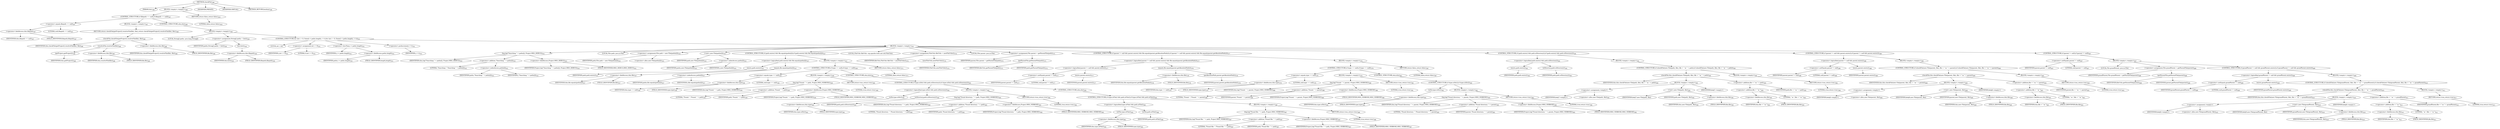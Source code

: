 digraph "checkFile" {  
"630" [label = <(METHOD,checkFile)<SUB>346</SUB>> ]
"60" [label = <(PARAM,this)<SUB>346</SUB>> ]
"631" [label = <(BLOCK,&lt;empty&gt;,&lt;empty&gt;)<SUB>346</SUB>> ]
"632" [label = <(CONTROL_STRUCTURE,if (filepath == null),if (filepath == null))<SUB>347</SUB>> ]
"633" [label = <(&lt;operator&gt;.equals,filepath == null)<SUB>347</SUB>> ]
"634" [label = <(&lt;operator&gt;.fieldAccess,this.filepath)<SUB>347</SUB>> ]
"635" [label = <(IDENTIFIER,this,filepath == null)<SUB>347</SUB>> ]
"636" [label = <(FIELD_IDENTIFIER,filepath,filepath)<SUB>347</SUB>> ]
"637" [label = <(LITERAL,null,filepath == null)<SUB>347</SUB>> ]
"638" [label = <(BLOCK,&lt;empty&gt;,&lt;empty&gt;)<SUB>347</SUB>> ]
"639" [label = <(RETURN,return checkFile(getProject().resolveFile(file), file);,return checkFile(getProject().resolveFile(file), file);)<SUB>348</SUB>> ]
"640" [label = <(checkFile,checkFile(getProject().resolveFile(file), file))<SUB>348</SUB>> ]
"61" [label = <(IDENTIFIER,this,checkFile(getProject().resolveFile(file), file))<SUB>348</SUB>> ]
"641" [label = <(resolveFile,resolveFile(file))<SUB>348</SUB>> ]
"642" [label = <(getProject,getProject())<SUB>348</SUB>> ]
"59" [label = <(IDENTIFIER,this,getProject())<SUB>348</SUB>> ]
"643" [label = <(&lt;operator&gt;.fieldAccess,this.file)<SUB>348</SUB>> ]
"644" [label = <(IDENTIFIER,this,resolveFile(file))<SUB>348</SUB>> ]
"645" [label = <(FIELD_IDENTIFIER,file,file)<SUB>348</SUB>> ]
"646" [label = <(&lt;operator&gt;.fieldAccess,this.file)<SUB>348</SUB>> ]
"647" [label = <(IDENTIFIER,this,checkFile(getProject().resolveFile(file), file))<SUB>348</SUB>> ]
"648" [label = <(FIELD_IDENTIFIER,file,file)<SUB>348</SUB>> ]
"649" [label = <(CONTROL_STRUCTURE,else,else)<SUB>349</SUB>> ]
"650" [label = <(BLOCK,&lt;empty&gt;,&lt;empty&gt;)<SUB>349</SUB>> ]
"651" [label = <(LOCAL,String[] paths: java.lang.String[])> ]
"652" [label = <(&lt;operator&gt;.assignment,String[] paths = list())<SUB>350</SUB>> ]
"653" [label = <(IDENTIFIER,paths,String[] paths = list())<SUB>350</SUB>> ]
"654" [label = <(list,list())<SUB>350</SUB>> ]
"655" [label = <(&lt;operator&gt;.fieldAccess,this.filepath)<SUB>350</SUB>> ]
"656" [label = <(IDENTIFIER,this,list())<SUB>350</SUB>> ]
"657" [label = <(FIELD_IDENTIFIER,filepath,filepath)<SUB>350</SUB>> ]
"658" [label = <(CONTROL_STRUCTURE,for (int i = 0; Some(i &lt; paths.length); ++i),for (int i = 0; Some(i &lt; paths.length); ++i))<SUB>351</SUB>> ]
"659" [label = <(LOCAL,int i: int)> ]
"660" [label = <(&lt;operator&gt;.assignment,int i = 0)<SUB>351</SUB>> ]
"661" [label = <(IDENTIFIER,i,int i = 0)<SUB>351</SUB>> ]
"662" [label = <(LITERAL,0,int i = 0)<SUB>351</SUB>> ]
"663" [label = <(&lt;operator&gt;.lessThan,i &lt; paths.length)<SUB>351</SUB>> ]
"664" [label = <(IDENTIFIER,i,i &lt; paths.length)<SUB>351</SUB>> ]
"665" [label = <(&lt;operator&gt;.fieldAccess,paths.length)<SUB>351</SUB>> ]
"666" [label = <(IDENTIFIER,paths,i &lt; paths.length)<SUB>351</SUB>> ]
"667" [label = <(FIELD_IDENTIFIER,length,length)<SUB>351</SUB>> ]
"668" [label = <(&lt;operator&gt;.preIncrement,++i)<SUB>351</SUB>> ]
"669" [label = <(IDENTIFIER,i,++i)<SUB>351</SUB>> ]
"670" [label = <(BLOCK,&lt;empty&gt;,&lt;empty&gt;)<SUB>351</SUB>> ]
"671" [label = <(log,log(&quot;Searching &quot; + paths[i], Project.MSG_DEBUG))<SUB>352</SUB>> ]
"62" [label = <(IDENTIFIER,this,log(&quot;Searching &quot; + paths[i], Project.MSG_DEBUG))<SUB>352</SUB>> ]
"672" [label = <(&lt;operator&gt;.addition,&quot;Searching &quot; + paths[i])<SUB>352</SUB>> ]
"673" [label = <(LITERAL,&quot;Searching &quot;,&quot;Searching &quot; + paths[i])<SUB>352</SUB>> ]
"674" [label = <(&lt;operator&gt;.indexAccess,paths[i])<SUB>352</SUB>> ]
"675" [label = <(IDENTIFIER,paths,&quot;Searching &quot; + paths[i])<SUB>352</SUB>> ]
"676" [label = <(IDENTIFIER,i,&quot;Searching &quot; + paths[i])<SUB>352</SUB>> ]
"677" [label = <(&lt;operator&gt;.fieldAccess,Project.MSG_DEBUG)<SUB>352</SUB>> ]
"678" [label = <(IDENTIFIER,Project,log(&quot;Searching &quot; + paths[i], Project.MSG_DEBUG))<SUB>352</SUB>> ]
"679" [label = <(FIELD_IDENTIFIER,MSG_DEBUG,MSG_DEBUG)<SUB>352</SUB>> ]
"64" [label = <(LOCAL,File path: java.io.File)> ]
"680" [label = <(&lt;operator&gt;.assignment,File path = new File(paths[i]))<SUB>353</SUB>> ]
"681" [label = <(IDENTIFIER,path,File path = new File(paths[i]))<SUB>353</SUB>> ]
"682" [label = <(&lt;operator&gt;.alloc,new File(paths[i]))<SUB>353</SUB>> ]
"683" [label = <(&lt;init&gt;,new File(paths[i]))<SUB>353</SUB>> ]
"63" [label = <(IDENTIFIER,path,new File(paths[i]))<SUB>353</SUB>> ]
"684" [label = <(&lt;operator&gt;.indexAccess,paths[i])<SUB>353</SUB>> ]
"685" [label = <(IDENTIFIER,paths,new File(paths[i]))<SUB>353</SUB>> ]
"686" [label = <(IDENTIFIER,i,new File(paths[i]))<SUB>353</SUB>> ]
"687" [label = <(CONTROL_STRUCTURE,if (path.exists() &amp;&amp; file.equals(paths[i])),if (path.exists() &amp;&amp; file.equals(paths[i])))<SUB>357</SUB>> ]
"688" [label = <(&lt;operator&gt;.logicalAnd,path.exists() &amp;&amp; file.equals(paths[i]))<SUB>357</SUB>> ]
"689" [label = <(exists,path.exists())<SUB>357</SUB>> ]
"690" [label = <(IDENTIFIER,path,path.exists())<SUB>357</SUB>> ]
"691" [label = <(equals,file.equals(paths[i]))<SUB>357</SUB>> ]
"692" [label = <(&lt;operator&gt;.fieldAccess,this.file)<SUB>357</SUB>> ]
"693" [label = <(IDENTIFIER,this,file.equals(paths[i]))<SUB>357</SUB>> ]
"694" [label = <(FIELD_IDENTIFIER,file,file)<SUB>357</SUB>> ]
"695" [label = <(&lt;operator&gt;.indexAccess,paths[i])<SUB>357</SUB>> ]
"696" [label = <(IDENTIFIER,paths,file.equals(paths[i]))<SUB>357</SUB>> ]
"697" [label = <(IDENTIFIER,i,file.equals(paths[i]))<SUB>357</SUB>> ]
"698" [label = <(BLOCK,&lt;empty&gt;,&lt;empty&gt;)<SUB>357</SUB>> ]
"699" [label = <(CONTROL_STRUCTURE,if (type == null),if (type == null))<SUB>358</SUB>> ]
"700" [label = <(&lt;operator&gt;.equals,type == null)<SUB>358</SUB>> ]
"701" [label = <(&lt;operator&gt;.fieldAccess,this.type)<SUB>358</SUB>> ]
"702" [label = <(IDENTIFIER,this,type == null)<SUB>358</SUB>> ]
"703" [label = <(FIELD_IDENTIFIER,type,type)<SUB>358</SUB>> ]
"704" [label = <(LITERAL,null,type == null)<SUB>358</SUB>> ]
"705" [label = <(BLOCK,&lt;empty&gt;,&lt;empty&gt;)<SUB>358</SUB>> ]
"706" [label = <(log,log(&quot;Found: &quot; + path, Project.MSG_VERBOSE))<SUB>359</SUB>> ]
"65" [label = <(IDENTIFIER,this,log(&quot;Found: &quot; + path, Project.MSG_VERBOSE))<SUB>359</SUB>> ]
"707" [label = <(&lt;operator&gt;.addition,&quot;Found: &quot; + path)<SUB>359</SUB>> ]
"708" [label = <(LITERAL,&quot;Found: &quot;,&quot;Found: &quot; + path)<SUB>359</SUB>> ]
"709" [label = <(IDENTIFIER,path,&quot;Found: &quot; + path)<SUB>359</SUB>> ]
"710" [label = <(&lt;operator&gt;.fieldAccess,Project.MSG_VERBOSE)<SUB>359</SUB>> ]
"711" [label = <(IDENTIFIER,Project,log(&quot;Found: &quot; + path, Project.MSG_VERBOSE))<SUB>359</SUB>> ]
"712" [label = <(FIELD_IDENTIFIER,MSG_VERBOSE,MSG_VERBOSE)<SUB>359</SUB>> ]
"713" [label = <(RETURN,return true;,return true;)<SUB>360</SUB>> ]
"714" [label = <(LITERAL,true,return true;)<SUB>360</SUB>> ]
"715" [label = <(CONTROL_STRUCTURE,else,else)<SUB>361</SUB>> ]
"716" [label = <(CONTROL_STRUCTURE,if (type.isDir() &amp;&amp; path.isDirectory()),if (type.isDir() &amp;&amp; path.isDirectory()))<SUB>361</SUB>> ]
"717" [label = <(&lt;operator&gt;.logicalAnd,type.isDir() &amp;&amp; path.isDirectory())<SUB>361</SUB>> ]
"718" [label = <(isDir,type.isDir())<SUB>361</SUB>> ]
"719" [label = <(&lt;operator&gt;.fieldAccess,this.type)<SUB>361</SUB>> ]
"720" [label = <(IDENTIFIER,this,type.isDir())<SUB>361</SUB>> ]
"721" [label = <(FIELD_IDENTIFIER,type,type)<SUB>361</SUB>> ]
"722" [label = <(isDirectory,path.isDirectory())<SUB>362</SUB>> ]
"723" [label = <(IDENTIFIER,path,path.isDirectory())<SUB>362</SUB>> ]
"724" [label = <(BLOCK,&lt;empty&gt;,&lt;empty&gt;)<SUB>362</SUB>> ]
"725" [label = <(log,log(&quot;Found directory: &quot; + path, Project.MSG_VERBOSE))<SUB>363</SUB>> ]
"66" [label = <(IDENTIFIER,this,log(&quot;Found directory: &quot; + path, Project.MSG_VERBOSE))<SUB>363</SUB>> ]
"726" [label = <(&lt;operator&gt;.addition,&quot;Found directory: &quot; + path)<SUB>363</SUB>> ]
"727" [label = <(LITERAL,&quot;Found directory: &quot;,&quot;Found directory: &quot; + path)<SUB>363</SUB>> ]
"728" [label = <(IDENTIFIER,path,&quot;Found directory: &quot; + path)<SUB>363</SUB>> ]
"729" [label = <(&lt;operator&gt;.fieldAccess,Project.MSG_VERBOSE)<SUB>363</SUB>> ]
"730" [label = <(IDENTIFIER,Project,log(&quot;Found directory: &quot; + path, Project.MSG_VERBOSE))<SUB>363</SUB>> ]
"731" [label = <(FIELD_IDENTIFIER,MSG_VERBOSE,MSG_VERBOSE)<SUB>363</SUB>> ]
"732" [label = <(RETURN,return true;,return true;)<SUB>364</SUB>> ]
"733" [label = <(LITERAL,true,return true;)<SUB>364</SUB>> ]
"734" [label = <(CONTROL_STRUCTURE,else,else)<SUB>365</SUB>> ]
"735" [label = <(CONTROL_STRUCTURE,if (type.isFile() &amp;&amp; path.isFile()),if (type.isFile() &amp;&amp; path.isFile()))<SUB>365</SUB>> ]
"736" [label = <(&lt;operator&gt;.logicalAnd,type.isFile() &amp;&amp; path.isFile())<SUB>365</SUB>> ]
"737" [label = <(isFile,type.isFile())<SUB>365</SUB>> ]
"738" [label = <(&lt;operator&gt;.fieldAccess,this.type)<SUB>365</SUB>> ]
"739" [label = <(IDENTIFIER,this,type.isFile())<SUB>365</SUB>> ]
"740" [label = <(FIELD_IDENTIFIER,type,type)<SUB>365</SUB>> ]
"741" [label = <(isFile,path.isFile())<SUB>366</SUB>> ]
"742" [label = <(IDENTIFIER,path,path.isFile())<SUB>366</SUB>> ]
"743" [label = <(BLOCK,&lt;empty&gt;,&lt;empty&gt;)<SUB>366</SUB>> ]
"744" [label = <(log,log(&quot;Found file: &quot; + path, Project.MSG_VERBOSE))<SUB>367</SUB>> ]
"67" [label = <(IDENTIFIER,this,log(&quot;Found file: &quot; + path, Project.MSG_VERBOSE))<SUB>367</SUB>> ]
"745" [label = <(&lt;operator&gt;.addition,&quot;Found file: &quot; + path)<SUB>367</SUB>> ]
"746" [label = <(LITERAL,&quot;Found file: &quot;,&quot;Found file: &quot; + path)<SUB>367</SUB>> ]
"747" [label = <(IDENTIFIER,path,&quot;Found file: &quot; + path)<SUB>367</SUB>> ]
"748" [label = <(&lt;operator&gt;.fieldAccess,Project.MSG_VERBOSE)<SUB>367</SUB>> ]
"749" [label = <(IDENTIFIER,Project,log(&quot;Found file: &quot; + path, Project.MSG_VERBOSE))<SUB>367</SUB>> ]
"750" [label = <(FIELD_IDENTIFIER,MSG_VERBOSE,MSG_VERBOSE)<SUB>367</SUB>> ]
"751" [label = <(RETURN,return true;,return true;)<SUB>368</SUB>> ]
"752" [label = <(LITERAL,true,return true;)<SUB>368</SUB>> ]
"753" [label = <(RETURN,return false;,return false;)<SUB>371</SUB>> ]
"754" [label = <(LITERAL,false,return false;)<SUB>371</SUB>> ]
"755" [label = <(LOCAL,FileUtils fileUtils: org.apache.tools.ant.util.FileUtils)> ]
"756" [label = <(&lt;operator&gt;.assignment,FileUtils fileUtils = newFileUtils())<SUB>374</SUB>> ]
"757" [label = <(IDENTIFIER,fileUtils,FileUtils fileUtils = newFileUtils())<SUB>374</SUB>> ]
"758" [label = <(newFileUtils,newFileUtils())<SUB>374</SUB>> ]
"759" [label = <(IDENTIFIER,FileUtils,newFileUtils())<SUB>374</SUB>> ]
"760" [label = <(LOCAL,File parent: java.io.File)> ]
"761" [label = <(&lt;operator&gt;.assignment,File parent = getParentFile(path))<SUB>375</SUB>> ]
"762" [label = <(IDENTIFIER,parent,File parent = getParentFile(path))<SUB>375</SUB>> ]
"763" [label = <(getParentFile,getParentFile(path))<SUB>375</SUB>> ]
"764" [label = <(IDENTIFIER,fileUtils,getParentFile(path))<SUB>375</SUB>> ]
"765" [label = <(IDENTIFIER,path,getParentFile(path))<SUB>375</SUB>> ]
"766" [label = <(CONTROL_STRUCTURE,if (parent != null &amp;&amp; parent.exists() &amp;&amp; file.equals(parent.getAbsolutePath())),if (parent != null &amp;&amp; parent.exists() &amp;&amp; file.equals(parent.getAbsolutePath())))<SUB>377</SUB>> ]
"767" [label = <(&lt;operator&gt;.logicalAnd,parent != null &amp;&amp; parent.exists() &amp;&amp; file.equals(parent.getAbsolutePath()))<SUB>377</SUB>> ]
"768" [label = <(&lt;operator&gt;.logicalAnd,parent != null &amp;&amp; parent.exists())<SUB>377</SUB>> ]
"769" [label = <(&lt;operator&gt;.notEquals,parent != null)<SUB>377</SUB>> ]
"770" [label = <(IDENTIFIER,parent,parent != null)<SUB>377</SUB>> ]
"771" [label = <(LITERAL,null,parent != null)<SUB>377</SUB>> ]
"772" [label = <(exists,parent.exists())<SUB>377</SUB>> ]
"773" [label = <(IDENTIFIER,parent,parent.exists())<SUB>377</SUB>> ]
"774" [label = <(equals,file.equals(parent.getAbsolutePath()))<SUB>378</SUB>> ]
"775" [label = <(&lt;operator&gt;.fieldAccess,this.file)<SUB>378</SUB>> ]
"776" [label = <(IDENTIFIER,this,file.equals(parent.getAbsolutePath()))<SUB>378</SUB>> ]
"777" [label = <(FIELD_IDENTIFIER,file,file)<SUB>378</SUB>> ]
"778" [label = <(getAbsolutePath,parent.getAbsolutePath())<SUB>378</SUB>> ]
"779" [label = <(IDENTIFIER,parent,parent.getAbsolutePath())<SUB>378</SUB>> ]
"780" [label = <(BLOCK,&lt;empty&gt;,&lt;empty&gt;)<SUB>378</SUB>> ]
"781" [label = <(CONTROL_STRUCTURE,if (type == null),if (type == null))<SUB>379</SUB>> ]
"782" [label = <(&lt;operator&gt;.equals,type == null)<SUB>379</SUB>> ]
"783" [label = <(&lt;operator&gt;.fieldAccess,this.type)<SUB>379</SUB>> ]
"784" [label = <(IDENTIFIER,this,type == null)<SUB>379</SUB>> ]
"785" [label = <(FIELD_IDENTIFIER,type,type)<SUB>379</SUB>> ]
"786" [label = <(LITERAL,null,type == null)<SUB>379</SUB>> ]
"787" [label = <(BLOCK,&lt;empty&gt;,&lt;empty&gt;)<SUB>379</SUB>> ]
"788" [label = <(log,log(&quot;Found: &quot; + parent, Project.MSG_VERBOSE))<SUB>380</SUB>> ]
"68" [label = <(IDENTIFIER,this,log(&quot;Found: &quot; + parent, Project.MSG_VERBOSE))<SUB>380</SUB>> ]
"789" [label = <(&lt;operator&gt;.addition,&quot;Found: &quot; + parent)<SUB>380</SUB>> ]
"790" [label = <(LITERAL,&quot;Found: &quot;,&quot;Found: &quot; + parent)<SUB>380</SUB>> ]
"791" [label = <(IDENTIFIER,parent,&quot;Found: &quot; + parent)<SUB>380</SUB>> ]
"792" [label = <(&lt;operator&gt;.fieldAccess,Project.MSG_VERBOSE)<SUB>380</SUB>> ]
"793" [label = <(IDENTIFIER,Project,log(&quot;Found: &quot; + parent, Project.MSG_VERBOSE))<SUB>380</SUB>> ]
"794" [label = <(FIELD_IDENTIFIER,MSG_VERBOSE,MSG_VERBOSE)<SUB>380</SUB>> ]
"795" [label = <(RETURN,return true;,return true;)<SUB>381</SUB>> ]
"796" [label = <(LITERAL,true,return true;)<SUB>381</SUB>> ]
"797" [label = <(CONTROL_STRUCTURE,else,else)<SUB>382</SUB>> ]
"798" [label = <(CONTROL_STRUCTURE,if (type.isDir()),if (type.isDir()))<SUB>382</SUB>> ]
"799" [label = <(isDir,type.isDir())<SUB>382</SUB>> ]
"800" [label = <(&lt;operator&gt;.fieldAccess,this.type)<SUB>382</SUB>> ]
"801" [label = <(IDENTIFIER,this,type.isDir())<SUB>382</SUB>> ]
"802" [label = <(FIELD_IDENTIFIER,type,type)<SUB>382</SUB>> ]
"803" [label = <(BLOCK,&lt;empty&gt;,&lt;empty&gt;)<SUB>382</SUB>> ]
"804" [label = <(log,log(&quot;Found directory: &quot; + parent, Project.MSG_VERBOSE))<SUB>383</SUB>> ]
"69" [label = <(IDENTIFIER,this,log(&quot;Found directory: &quot; + parent, Project.MSG_VERBOSE))<SUB>383</SUB>> ]
"805" [label = <(&lt;operator&gt;.addition,&quot;Found directory: &quot; + parent)<SUB>383</SUB>> ]
"806" [label = <(LITERAL,&quot;Found directory: &quot;,&quot;Found directory: &quot; + parent)<SUB>383</SUB>> ]
"807" [label = <(IDENTIFIER,parent,&quot;Found directory: &quot; + parent)<SUB>383</SUB>> ]
"808" [label = <(&lt;operator&gt;.fieldAccess,Project.MSG_VERBOSE)<SUB>383</SUB>> ]
"809" [label = <(IDENTIFIER,Project,log(&quot;Found directory: &quot; + parent, Project.MSG_VERBOSE))<SUB>383</SUB>> ]
"810" [label = <(FIELD_IDENTIFIER,MSG_VERBOSE,MSG_VERBOSE)<SUB>383</SUB>> ]
"811" [label = <(RETURN,return true;,return true;)<SUB>384</SUB>> ]
"812" [label = <(LITERAL,true,return true;)<SUB>384</SUB>> ]
"813" [label = <(RETURN,return false;,return false;)<SUB>387</SUB>> ]
"814" [label = <(LITERAL,false,return false;)<SUB>387</SUB>> ]
"815" [label = <(CONTROL_STRUCTURE,if (path.exists() &amp;&amp; path.isDirectory()),if (path.exists() &amp;&amp; path.isDirectory()))<SUB>391</SUB>> ]
"816" [label = <(&lt;operator&gt;.logicalAnd,path.exists() &amp;&amp; path.isDirectory())<SUB>391</SUB>> ]
"817" [label = <(exists,path.exists())<SUB>391</SUB>> ]
"818" [label = <(IDENTIFIER,path,path.exists())<SUB>391</SUB>> ]
"819" [label = <(isDirectory,path.isDirectory())<SUB>391</SUB>> ]
"820" [label = <(IDENTIFIER,path,path.isDirectory())<SUB>391</SUB>> ]
"821" [label = <(BLOCK,&lt;empty&gt;,&lt;empty&gt;)<SUB>391</SUB>> ]
"822" [label = <(CONTROL_STRUCTURE,if (checkFile(new File(path, file), file + &quot; in &quot; + path)),if (checkFile(new File(path, file), file + &quot; in &quot; + path)))<SUB>392</SUB>> ]
"823" [label = <(checkFile,this.checkFile(new File(path, file), file + &quot; in &quot; + path))<SUB>392</SUB>> ]
"70" [label = <(IDENTIFIER,this,this.checkFile(new File(path, file), file + &quot; in &quot; + path))<SUB>392</SUB>> ]
"824" [label = <(BLOCK,&lt;empty&gt;,&lt;empty&gt;)<SUB>392</SUB>> ]
"825" [label = <(&lt;operator&gt;.assignment,&lt;empty&gt;)> ]
"826" [label = <(IDENTIFIER,$obj7,&lt;empty&gt;)> ]
"827" [label = <(&lt;operator&gt;.alloc,new File(path, file))<SUB>392</SUB>> ]
"828" [label = <(&lt;init&gt;,new File(path, file))<SUB>392</SUB>> ]
"829" [label = <(IDENTIFIER,$obj7,new File(path, file))> ]
"830" [label = <(IDENTIFIER,path,new File(path, file))<SUB>392</SUB>> ]
"831" [label = <(&lt;operator&gt;.fieldAccess,this.file)<SUB>392</SUB>> ]
"832" [label = <(IDENTIFIER,this,new File(path, file))<SUB>392</SUB>> ]
"833" [label = <(FIELD_IDENTIFIER,file,file)<SUB>392</SUB>> ]
"834" [label = <(IDENTIFIER,$obj7,&lt;empty&gt;)> ]
"835" [label = <(&lt;operator&gt;.addition,file + &quot; in &quot; + path)<SUB>393</SUB>> ]
"836" [label = <(&lt;operator&gt;.addition,file + &quot; in &quot;)<SUB>393</SUB>> ]
"837" [label = <(&lt;operator&gt;.fieldAccess,this.file)<SUB>393</SUB>> ]
"838" [label = <(IDENTIFIER,this,file + &quot; in &quot;)<SUB>393</SUB>> ]
"839" [label = <(FIELD_IDENTIFIER,file,file)<SUB>393</SUB>> ]
"840" [label = <(LITERAL,&quot; in &quot;,file + &quot; in &quot;)<SUB>393</SUB>> ]
"841" [label = <(IDENTIFIER,path,file + &quot; in &quot; + path)<SUB>393</SUB>> ]
"842" [label = <(BLOCK,&lt;empty&gt;,&lt;empty&gt;)<SUB>393</SUB>> ]
"843" [label = <(RETURN,return true;,return true;)<SUB>394</SUB>> ]
"844" [label = <(LITERAL,true,return true;)<SUB>394</SUB>> ]
"845" [label = <(CONTROL_STRUCTURE,if (parent != null &amp;&amp; parent.exists()),if (parent != null &amp;&amp; parent.exists()))<SUB>399</SUB>> ]
"846" [label = <(&lt;operator&gt;.logicalAnd,parent != null &amp;&amp; parent.exists())<SUB>399</SUB>> ]
"847" [label = <(&lt;operator&gt;.notEquals,parent != null)<SUB>399</SUB>> ]
"848" [label = <(IDENTIFIER,parent,parent != null)<SUB>399</SUB>> ]
"849" [label = <(LITERAL,null,parent != null)<SUB>399</SUB>> ]
"850" [label = <(exists,parent.exists())<SUB>399</SUB>> ]
"851" [label = <(IDENTIFIER,parent,parent.exists())<SUB>399</SUB>> ]
"852" [label = <(BLOCK,&lt;empty&gt;,&lt;empty&gt;)<SUB>399</SUB>> ]
"853" [label = <(CONTROL_STRUCTURE,if (checkFile(new File(parent, file), file + &quot; in &quot; + parent)),if (checkFile(new File(parent, file), file + &quot; in &quot; + parent)))<SUB>400</SUB>> ]
"854" [label = <(checkFile,this.checkFile(new File(parent, file), file + &quot; in &quot; + parent))<SUB>400</SUB>> ]
"71" [label = <(IDENTIFIER,this,this.checkFile(new File(parent, file), file + &quot; in &quot; + parent))<SUB>400</SUB>> ]
"855" [label = <(BLOCK,&lt;empty&gt;,&lt;empty&gt;)<SUB>400</SUB>> ]
"856" [label = <(&lt;operator&gt;.assignment,&lt;empty&gt;)> ]
"857" [label = <(IDENTIFIER,$obj8,&lt;empty&gt;)> ]
"858" [label = <(&lt;operator&gt;.alloc,new File(parent, file))<SUB>400</SUB>> ]
"859" [label = <(&lt;init&gt;,new File(parent, file))<SUB>400</SUB>> ]
"860" [label = <(IDENTIFIER,$obj8,new File(parent, file))> ]
"861" [label = <(IDENTIFIER,parent,new File(parent, file))<SUB>400</SUB>> ]
"862" [label = <(&lt;operator&gt;.fieldAccess,this.file)<SUB>400</SUB>> ]
"863" [label = <(IDENTIFIER,this,new File(parent, file))<SUB>400</SUB>> ]
"864" [label = <(FIELD_IDENTIFIER,file,file)<SUB>400</SUB>> ]
"865" [label = <(IDENTIFIER,$obj8,&lt;empty&gt;)> ]
"866" [label = <(&lt;operator&gt;.addition,file + &quot; in &quot; + parent)<SUB>401</SUB>> ]
"867" [label = <(&lt;operator&gt;.addition,file + &quot; in &quot;)<SUB>401</SUB>> ]
"868" [label = <(&lt;operator&gt;.fieldAccess,this.file)<SUB>401</SUB>> ]
"869" [label = <(IDENTIFIER,this,file + &quot; in &quot;)<SUB>401</SUB>> ]
"870" [label = <(FIELD_IDENTIFIER,file,file)<SUB>401</SUB>> ]
"871" [label = <(LITERAL,&quot; in &quot;,file + &quot; in &quot;)<SUB>401</SUB>> ]
"872" [label = <(IDENTIFIER,parent,file + &quot; in &quot; + parent)<SUB>401</SUB>> ]
"873" [label = <(BLOCK,&lt;empty&gt;,&lt;empty&gt;)<SUB>401</SUB>> ]
"874" [label = <(RETURN,return true;,return true;)<SUB>402</SUB>> ]
"875" [label = <(LITERAL,true,return true;)<SUB>402</SUB>> ]
"876" [label = <(CONTROL_STRUCTURE,if (parent != null),if (parent != null))<SUB>407</SUB>> ]
"877" [label = <(&lt;operator&gt;.notEquals,parent != null)<SUB>407</SUB>> ]
"878" [label = <(IDENTIFIER,parent,parent != null)<SUB>407</SUB>> ]
"879" [label = <(LITERAL,null,parent != null)<SUB>407</SUB>> ]
"880" [label = <(BLOCK,&lt;empty&gt;,&lt;empty&gt;)<SUB>407</SUB>> ]
"881" [label = <(LOCAL,File grandParent: java.io.File)> ]
"882" [label = <(&lt;operator&gt;.assignment,File grandParent = getParentFile(parent))<SUB>408</SUB>> ]
"883" [label = <(IDENTIFIER,grandParent,File grandParent = getParentFile(parent))<SUB>408</SUB>> ]
"884" [label = <(getParentFile,getParentFile(parent))<SUB>408</SUB>> ]
"885" [label = <(IDENTIFIER,fileUtils,getParentFile(parent))<SUB>408</SUB>> ]
"886" [label = <(IDENTIFIER,parent,getParentFile(parent))<SUB>408</SUB>> ]
"887" [label = <(CONTROL_STRUCTURE,if (grandParent != null &amp;&amp; grandParent.exists()),if (grandParent != null &amp;&amp; grandParent.exists()))<SUB>409</SUB>> ]
"888" [label = <(&lt;operator&gt;.logicalAnd,grandParent != null &amp;&amp; grandParent.exists())<SUB>409</SUB>> ]
"889" [label = <(&lt;operator&gt;.notEquals,grandParent != null)<SUB>409</SUB>> ]
"890" [label = <(IDENTIFIER,grandParent,grandParent != null)<SUB>409</SUB>> ]
"891" [label = <(LITERAL,null,grandParent != null)<SUB>409</SUB>> ]
"892" [label = <(exists,grandParent.exists())<SUB>409</SUB>> ]
"893" [label = <(IDENTIFIER,grandParent,grandParent.exists())<SUB>409</SUB>> ]
"894" [label = <(BLOCK,&lt;empty&gt;,&lt;empty&gt;)<SUB>409</SUB>> ]
"895" [label = <(CONTROL_STRUCTURE,if (checkFile(new File(grandParent, file), file + &quot; in &quot; + grandParent)),if (checkFile(new File(grandParent, file), file + &quot; in &quot; + grandParent)))<SUB>410</SUB>> ]
"896" [label = <(checkFile,this.checkFile(new File(grandParent, file), file + &quot; in &quot; + grandParent))<SUB>410</SUB>> ]
"72" [label = <(IDENTIFIER,this,this.checkFile(new File(grandParent, file), file + &quot; in &quot; + grandParent))<SUB>410</SUB>> ]
"897" [label = <(BLOCK,&lt;empty&gt;,&lt;empty&gt;)<SUB>410</SUB>> ]
"898" [label = <(&lt;operator&gt;.assignment,&lt;empty&gt;)> ]
"899" [label = <(IDENTIFIER,$obj9,&lt;empty&gt;)> ]
"900" [label = <(&lt;operator&gt;.alloc,new File(grandParent, file))<SUB>410</SUB>> ]
"901" [label = <(&lt;init&gt;,new File(grandParent, file))<SUB>410</SUB>> ]
"902" [label = <(IDENTIFIER,$obj9,new File(grandParent, file))> ]
"903" [label = <(IDENTIFIER,grandParent,new File(grandParent, file))<SUB>410</SUB>> ]
"904" [label = <(&lt;operator&gt;.fieldAccess,this.file)<SUB>410</SUB>> ]
"905" [label = <(IDENTIFIER,this,new File(grandParent, file))<SUB>410</SUB>> ]
"906" [label = <(FIELD_IDENTIFIER,file,file)<SUB>410</SUB>> ]
"907" [label = <(IDENTIFIER,$obj9,&lt;empty&gt;)> ]
"908" [label = <(&lt;operator&gt;.addition,file + &quot; in &quot; + grandParent)<SUB>411</SUB>> ]
"909" [label = <(&lt;operator&gt;.addition,file + &quot; in &quot;)<SUB>411</SUB>> ]
"910" [label = <(&lt;operator&gt;.fieldAccess,this.file)<SUB>411</SUB>> ]
"911" [label = <(IDENTIFIER,this,file + &quot; in &quot;)<SUB>411</SUB>> ]
"912" [label = <(FIELD_IDENTIFIER,file,file)<SUB>411</SUB>> ]
"913" [label = <(LITERAL,&quot; in &quot;,file + &quot; in &quot;)<SUB>411</SUB>> ]
"914" [label = <(IDENTIFIER,grandParent,file + &quot; in &quot; + grandParent)<SUB>411</SUB>> ]
"915" [label = <(BLOCK,&lt;empty&gt;,&lt;empty&gt;)<SUB>411</SUB>> ]
"916" [label = <(RETURN,return true;,return true;)<SUB>412</SUB>> ]
"917" [label = <(LITERAL,true,return true;)<SUB>412</SUB>> ]
"918" [label = <(RETURN,return false;,return false;)<SUB>418</SUB>> ]
"919" [label = <(LITERAL,false,return false;)<SUB>418</SUB>> ]
"920" [label = <(MODIFIER,PRIVATE)> ]
"921" [label = <(MODIFIER,VIRTUAL)> ]
"922" [label = <(METHOD_RETURN,boolean)<SUB>346</SUB>> ]
  "630" -> "60" 
  "630" -> "631" 
  "630" -> "920" 
  "630" -> "921" 
  "630" -> "922" 
  "631" -> "632" 
  "631" -> "918" 
  "632" -> "633" 
  "632" -> "638" 
  "632" -> "649" 
  "633" -> "634" 
  "633" -> "637" 
  "634" -> "635" 
  "634" -> "636" 
  "638" -> "639" 
  "639" -> "640" 
  "640" -> "61" 
  "640" -> "641" 
  "640" -> "646" 
  "641" -> "642" 
  "641" -> "643" 
  "642" -> "59" 
  "643" -> "644" 
  "643" -> "645" 
  "646" -> "647" 
  "646" -> "648" 
  "649" -> "650" 
  "650" -> "651" 
  "650" -> "652" 
  "650" -> "658" 
  "652" -> "653" 
  "652" -> "654" 
  "654" -> "655" 
  "655" -> "656" 
  "655" -> "657" 
  "658" -> "659" 
  "658" -> "660" 
  "658" -> "663" 
  "658" -> "668" 
  "658" -> "670" 
  "660" -> "661" 
  "660" -> "662" 
  "663" -> "664" 
  "663" -> "665" 
  "665" -> "666" 
  "665" -> "667" 
  "668" -> "669" 
  "670" -> "671" 
  "670" -> "64" 
  "670" -> "680" 
  "670" -> "683" 
  "670" -> "687" 
  "670" -> "755" 
  "670" -> "756" 
  "670" -> "760" 
  "670" -> "761" 
  "670" -> "766" 
  "670" -> "815" 
  "670" -> "845" 
  "670" -> "876" 
  "671" -> "62" 
  "671" -> "672" 
  "671" -> "677" 
  "672" -> "673" 
  "672" -> "674" 
  "674" -> "675" 
  "674" -> "676" 
  "677" -> "678" 
  "677" -> "679" 
  "680" -> "681" 
  "680" -> "682" 
  "683" -> "63" 
  "683" -> "684" 
  "684" -> "685" 
  "684" -> "686" 
  "687" -> "688" 
  "687" -> "698" 
  "688" -> "689" 
  "688" -> "691" 
  "689" -> "690" 
  "691" -> "692" 
  "691" -> "695" 
  "692" -> "693" 
  "692" -> "694" 
  "695" -> "696" 
  "695" -> "697" 
  "698" -> "699" 
  "698" -> "753" 
  "699" -> "700" 
  "699" -> "705" 
  "699" -> "715" 
  "700" -> "701" 
  "700" -> "704" 
  "701" -> "702" 
  "701" -> "703" 
  "705" -> "706" 
  "705" -> "713" 
  "706" -> "65" 
  "706" -> "707" 
  "706" -> "710" 
  "707" -> "708" 
  "707" -> "709" 
  "710" -> "711" 
  "710" -> "712" 
  "713" -> "714" 
  "715" -> "716" 
  "716" -> "717" 
  "716" -> "724" 
  "716" -> "734" 
  "717" -> "718" 
  "717" -> "722" 
  "718" -> "719" 
  "719" -> "720" 
  "719" -> "721" 
  "722" -> "723" 
  "724" -> "725" 
  "724" -> "732" 
  "725" -> "66" 
  "725" -> "726" 
  "725" -> "729" 
  "726" -> "727" 
  "726" -> "728" 
  "729" -> "730" 
  "729" -> "731" 
  "732" -> "733" 
  "734" -> "735" 
  "735" -> "736" 
  "735" -> "743" 
  "736" -> "737" 
  "736" -> "741" 
  "737" -> "738" 
  "738" -> "739" 
  "738" -> "740" 
  "741" -> "742" 
  "743" -> "744" 
  "743" -> "751" 
  "744" -> "67" 
  "744" -> "745" 
  "744" -> "748" 
  "745" -> "746" 
  "745" -> "747" 
  "748" -> "749" 
  "748" -> "750" 
  "751" -> "752" 
  "753" -> "754" 
  "756" -> "757" 
  "756" -> "758" 
  "758" -> "759" 
  "761" -> "762" 
  "761" -> "763" 
  "763" -> "764" 
  "763" -> "765" 
  "766" -> "767" 
  "766" -> "780" 
  "767" -> "768" 
  "767" -> "774" 
  "768" -> "769" 
  "768" -> "772" 
  "769" -> "770" 
  "769" -> "771" 
  "772" -> "773" 
  "774" -> "775" 
  "774" -> "778" 
  "775" -> "776" 
  "775" -> "777" 
  "778" -> "779" 
  "780" -> "781" 
  "780" -> "813" 
  "781" -> "782" 
  "781" -> "787" 
  "781" -> "797" 
  "782" -> "783" 
  "782" -> "786" 
  "783" -> "784" 
  "783" -> "785" 
  "787" -> "788" 
  "787" -> "795" 
  "788" -> "68" 
  "788" -> "789" 
  "788" -> "792" 
  "789" -> "790" 
  "789" -> "791" 
  "792" -> "793" 
  "792" -> "794" 
  "795" -> "796" 
  "797" -> "798" 
  "798" -> "799" 
  "798" -> "803" 
  "799" -> "800" 
  "800" -> "801" 
  "800" -> "802" 
  "803" -> "804" 
  "803" -> "811" 
  "804" -> "69" 
  "804" -> "805" 
  "804" -> "808" 
  "805" -> "806" 
  "805" -> "807" 
  "808" -> "809" 
  "808" -> "810" 
  "811" -> "812" 
  "813" -> "814" 
  "815" -> "816" 
  "815" -> "821" 
  "816" -> "817" 
  "816" -> "819" 
  "817" -> "818" 
  "819" -> "820" 
  "821" -> "822" 
  "822" -> "823" 
  "822" -> "842" 
  "823" -> "70" 
  "823" -> "824" 
  "823" -> "835" 
  "824" -> "825" 
  "824" -> "828" 
  "824" -> "834" 
  "825" -> "826" 
  "825" -> "827" 
  "828" -> "829" 
  "828" -> "830" 
  "828" -> "831" 
  "831" -> "832" 
  "831" -> "833" 
  "835" -> "836" 
  "835" -> "841" 
  "836" -> "837" 
  "836" -> "840" 
  "837" -> "838" 
  "837" -> "839" 
  "842" -> "843" 
  "843" -> "844" 
  "845" -> "846" 
  "845" -> "852" 
  "846" -> "847" 
  "846" -> "850" 
  "847" -> "848" 
  "847" -> "849" 
  "850" -> "851" 
  "852" -> "853" 
  "853" -> "854" 
  "853" -> "873" 
  "854" -> "71" 
  "854" -> "855" 
  "854" -> "866" 
  "855" -> "856" 
  "855" -> "859" 
  "855" -> "865" 
  "856" -> "857" 
  "856" -> "858" 
  "859" -> "860" 
  "859" -> "861" 
  "859" -> "862" 
  "862" -> "863" 
  "862" -> "864" 
  "866" -> "867" 
  "866" -> "872" 
  "867" -> "868" 
  "867" -> "871" 
  "868" -> "869" 
  "868" -> "870" 
  "873" -> "874" 
  "874" -> "875" 
  "876" -> "877" 
  "876" -> "880" 
  "877" -> "878" 
  "877" -> "879" 
  "880" -> "881" 
  "880" -> "882" 
  "880" -> "887" 
  "882" -> "883" 
  "882" -> "884" 
  "884" -> "885" 
  "884" -> "886" 
  "887" -> "888" 
  "887" -> "894" 
  "888" -> "889" 
  "888" -> "892" 
  "889" -> "890" 
  "889" -> "891" 
  "892" -> "893" 
  "894" -> "895" 
  "895" -> "896" 
  "895" -> "915" 
  "896" -> "72" 
  "896" -> "897" 
  "896" -> "908" 
  "897" -> "898" 
  "897" -> "901" 
  "897" -> "907" 
  "898" -> "899" 
  "898" -> "900" 
  "901" -> "902" 
  "901" -> "903" 
  "901" -> "904" 
  "904" -> "905" 
  "904" -> "906" 
  "908" -> "909" 
  "908" -> "914" 
  "909" -> "910" 
  "909" -> "913" 
  "910" -> "911" 
  "910" -> "912" 
  "915" -> "916" 
  "916" -> "917" 
  "918" -> "919" 
}
